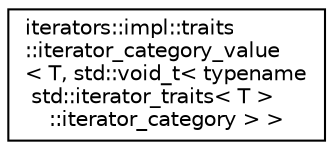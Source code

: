 digraph "Graphical Class Hierarchy"
{
 // INTERACTIVE_SVG=YES
 // LATEX_PDF_SIZE
  edge [fontname="Helvetica",fontsize="10",labelfontname="Helvetica",labelfontsize="10"];
  node [fontname="Helvetica",fontsize="10",shape=record];
  rankdir="LR";
  Node0 [label="iterators::impl::traits\l::iterator_category_value\l\< T, std::void_t\< typename\l std::iterator_traits\< T \>\l::iterator_category \> \>",height=0.2,width=0.4,color="black", fillcolor="white", style="filled",URL="$structiterators_1_1impl_1_1traits_1_1iterator__category__value_3_01T_00_01std_1_1void__t_3_01typ82e15374277ede9b74e5c339695bce8d.html",tooltip=" "];
}
